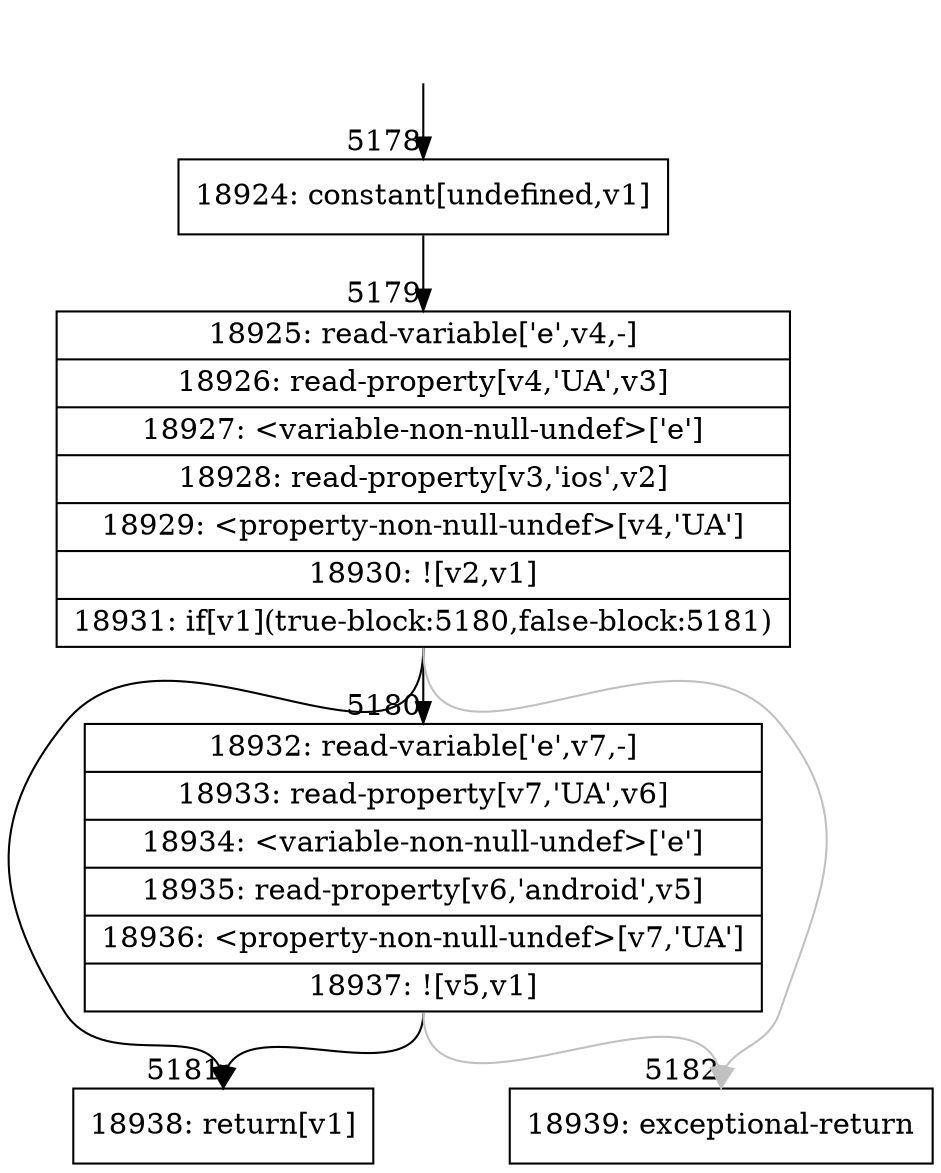 digraph {
rankdir="TD"
BB_entry244[shape=none,label=""];
BB_entry244 -> BB5178 [tailport=s, headport=n, headlabel="    5178"]
BB5178 [shape=record label="{18924: constant[undefined,v1]}" ] 
BB5178 -> BB5179 [tailport=s, headport=n, headlabel="      5179"]
BB5179 [shape=record label="{18925: read-variable['e',v4,-]|18926: read-property[v4,'UA',v3]|18927: \<variable-non-null-undef\>['e']|18928: read-property[v3,'ios',v2]|18929: \<property-non-null-undef\>[v4,'UA']|18930: ![v2,v1]|18931: if[v1](true-block:5180,false-block:5181)}" ] 
BB5179 -> BB5181 [tailport=s, headport=n, headlabel="      5181"]
BB5179 -> BB5180 [tailport=s, headport=n, headlabel="      5180"]
BB5179 -> BB5182 [tailport=s, headport=n, color=gray, headlabel="      5182"]
BB5180 [shape=record label="{18932: read-variable['e',v7,-]|18933: read-property[v7,'UA',v6]|18934: \<variable-non-null-undef\>['e']|18935: read-property[v6,'android',v5]|18936: \<property-non-null-undef\>[v7,'UA']|18937: ![v5,v1]}" ] 
BB5180 -> BB5181 [tailport=s, headport=n]
BB5180 -> BB5182 [tailport=s, headport=n, color=gray]
BB5181 [shape=record label="{18938: return[v1]}" ] 
BB5182 [shape=record label="{18939: exceptional-return}" ] 
}
